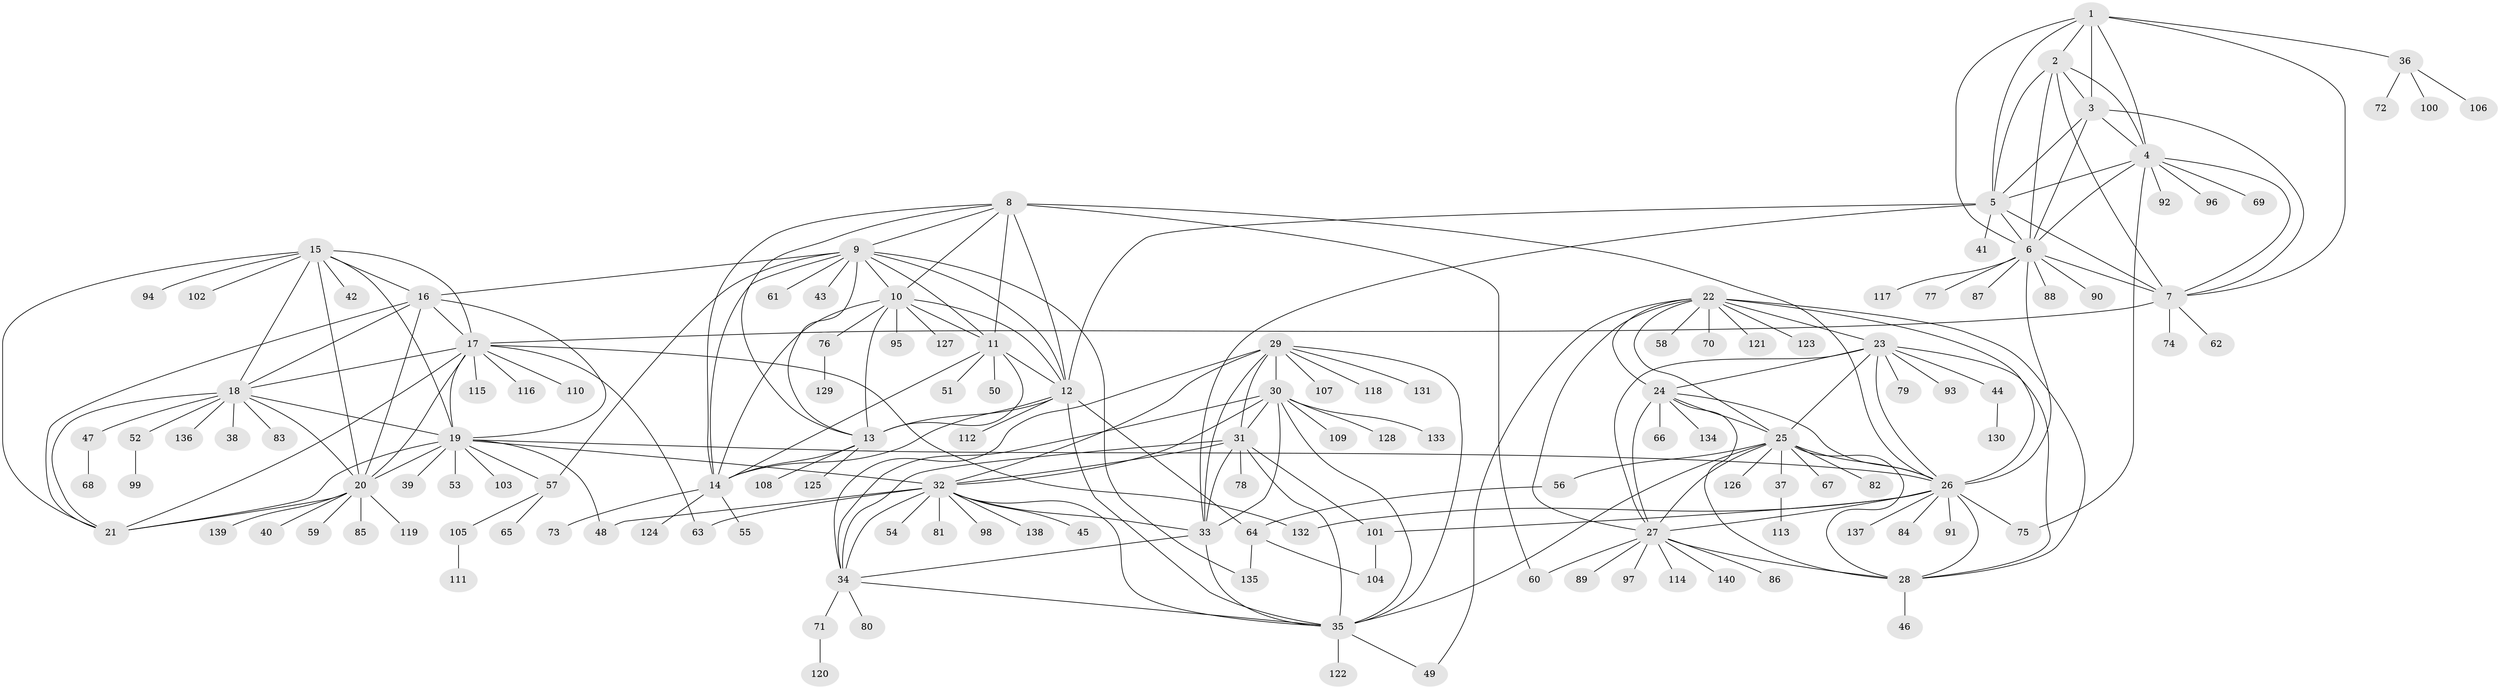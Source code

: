 // coarse degree distribution, {7: 0.035398230088495575, 6: 0.04424778761061947, 10: 0.04424778761061947, 13: 0.017699115044247787, 11: 0.017699115044247787, 8: 0.02654867256637168, 9: 0.017699115044247787, 4: 0.008849557522123894, 14: 0.017699115044247787, 12: 0.008849557522123894, 3: 0.02654867256637168, 2: 0.07079646017699115, 1: 0.6637168141592921}
// Generated by graph-tools (version 1.1) at 2025/42/03/06/25 10:42:15]
// undirected, 140 vertices, 231 edges
graph export_dot {
graph [start="1"]
  node [color=gray90,style=filled];
  1;
  2;
  3;
  4;
  5;
  6;
  7;
  8;
  9;
  10;
  11;
  12;
  13;
  14;
  15;
  16;
  17;
  18;
  19;
  20;
  21;
  22;
  23;
  24;
  25;
  26;
  27;
  28;
  29;
  30;
  31;
  32;
  33;
  34;
  35;
  36;
  37;
  38;
  39;
  40;
  41;
  42;
  43;
  44;
  45;
  46;
  47;
  48;
  49;
  50;
  51;
  52;
  53;
  54;
  55;
  56;
  57;
  58;
  59;
  60;
  61;
  62;
  63;
  64;
  65;
  66;
  67;
  68;
  69;
  70;
  71;
  72;
  73;
  74;
  75;
  76;
  77;
  78;
  79;
  80;
  81;
  82;
  83;
  84;
  85;
  86;
  87;
  88;
  89;
  90;
  91;
  92;
  93;
  94;
  95;
  96;
  97;
  98;
  99;
  100;
  101;
  102;
  103;
  104;
  105;
  106;
  107;
  108;
  109;
  110;
  111;
  112;
  113;
  114;
  115;
  116;
  117;
  118;
  119;
  120;
  121;
  122;
  123;
  124;
  125;
  126;
  127;
  128;
  129;
  130;
  131;
  132;
  133;
  134;
  135;
  136;
  137;
  138;
  139;
  140;
  1 -- 2;
  1 -- 3;
  1 -- 4;
  1 -- 5;
  1 -- 6;
  1 -- 7;
  1 -- 36;
  2 -- 3;
  2 -- 4;
  2 -- 5;
  2 -- 6;
  2 -- 7;
  3 -- 4;
  3 -- 5;
  3 -- 6;
  3 -- 7;
  4 -- 5;
  4 -- 6;
  4 -- 7;
  4 -- 69;
  4 -- 75;
  4 -- 92;
  4 -- 96;
  5 -- 6;
  5 -- 7;
  5 -- 12;
  5 -- 33;
  5 -- 41;
  6 -- 7;
  6 -- 26;
  6 -- 77;
  6 -- 87;
  6 -- 88;
  6 -- 90;
  6 -- 117;
  7 -- 17;
  7 -- 62;
  7 -- 74;
  8 -- 9;
  8 -- 10;
  8 -- 11;
  8 -- 12;
  8 -- 13;
  8 -- 14;
  8 -- 26;
  8 -- 60;
  9 -- 10;
  9 -- 11;
  9 -- 12;
  9 -- 13;
  9 -- 14;
  9 -- 16;
  9 -- 43;
  9 -- 57;
  9 -- 61;
  9 -- 135;
  10 -- 11;
  10 -- 12;
  10 -- 13;
  10 -- 14;
  10 -- 76;
  10 -- 95;
  10 -- 127;
  11 -- 12;
  11 -- 13;
  11 -- 14;
  11 -- 50;
  11 -- 51;
  12 -- 13;
  12 -- 14;
  12 -- 35;
  12 -- 64;
  12 -- 112;
  13 -- 14;
  13 -- 108;
  13 -- 125;
  14 -- 55;
  14 -- 73;
  14 -- 124;
  15 -- 16;
  15 -- 17;
  15 -- 18;
  15 -- 19;
  15 -- 20;
  15 -- 21;
  15 -- 42;
  15 -- 94;
  15 -- 102;
  16 -- 17;
  16 -- 18;
  16 -- 19;
  16 -- 20;
  16 -- 21;
  17 -- 18;
  17 -- 19;
  17 -- 20;
  17 -- 21;
  17 -- 63;
  17 -- 110;
  17 -- 115;
  17 -- 116;
  17 -- 132;
  18 -- 19;
  18 -- 20;
  18 -- 21;
  18 -- 38;
  18 -- 47;
  18 -- 52;
  18 -- 83;
  18 -- 136;
  19 -- 20;
  19 -- 21;
  19 -- 26;
  19 -- 32;
  19 -- 39;
  19 -- 48;
  19 -- 53;
  19 -- 57;
  19 -- 103;
  20 -- 21;
  20 -- 40;
  20 -- 59;
  20 -- 85;
  20 -- 119;
  20 -- 139;
  22 -- 23;
  22 -- 24;
  22 -- 25;
  22 -- 26;
  22 -- 27;
  22 -- 28;
  22 -- 49;
  22 -- 58;
  22 -- 70;
  22 -- 121;
  22 -- 123;
  23 -- 24;
  23 -- 25;
  23 -- 26;
  23 -- 27;
  23 -- 28;
  23 -- 44;
  23 -- 79;
  23 -- 93;
  24 -- 25;
  24 -- 26;
  24 -- 27;
  24 -- 28;
  24 -- 66;
  24 -- 134;
  25 -- 26;
  25 -- 27;
  25 -- 28;
  25 -- 35;
  25 -- 37;
  25 -- 56;
  25 -- 67;
  25 -- 82;
  25 -- 126;
  26 -- 27;
  26 -- 28;
  26 -- 75;
  26 -- 84;
  26 -- 91;
  26 -- 101;
  26 -- 132;
  26 -- 137;
  27 -- 28;
  27 -- 60;
  27 -- 86;
  27 -- 89;
  27 -- 97;
  27 -- 114;
  27 -- 140;
  28 -- 46;
  29 -- 30;
  29 -- 31;
  29 -- 32;
  29 -- 33;
  29 -- 34;
  29 -- 35;
  29 -- 107;
  29 -- 118;
  29 -- 131;
  30 -- 31;
  30 -- 32;
  30 -- 33;
  30 -- 34;
  30 -- 35;
  30 -- 109;
  30 -- 128;
  30 -- 133;
  31 -- 32;
  31 -- 33;
  31 -- 34;
  31 -- 35;
  31 -- 78;
  31 -- 101;
  32 -- 33;
  32 -- 34;
  32 -- 35;
  32 -- 45;
  32 -- 48;
  32 -- 54;
  32 -- 63;
  32 -- 81;
  32 -- 98;
  32 -- 138;
  33 -- 34;
  33 -- 35;
  34 -- 35;
  34 -- 71;
  34 -- 80;
  35 -- 49;
  35 -- 122;
  36 -- 72;
  36 -- 100;
  36 -- 106;
  37 -- 113;
  44 -- 130;
  47 -- 68;
  52 -- 99;
  56 -- 64;
  57 -- 65;
  57 -- 105;
  64 -- 104;
  64 -- 135;
  71 -- 120;
  76 -- 129;
  101 -- 104;
  105 -- 111;
}
